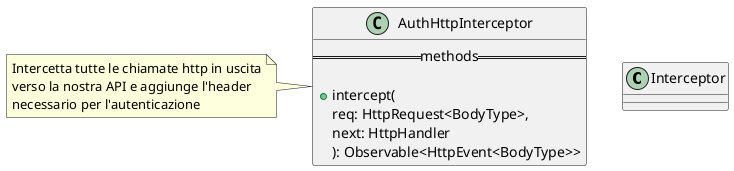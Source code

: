 @startuml AuthHttpInterceptor
class Interceptor

class AuthHttpInterceptor {
  == methods ==

  + intercept(
    req: HttpRequest<BodyType>,
    next: HttpHandler
    ): Observable<HttpEvent<BodyType>>
}

note left of AuthHttpInterceptor
Intercetta tutte le chiamate http in uscita
verso la nostra API e aggiunge l'header
necessario per l'autenticazione
end note
@enduml
